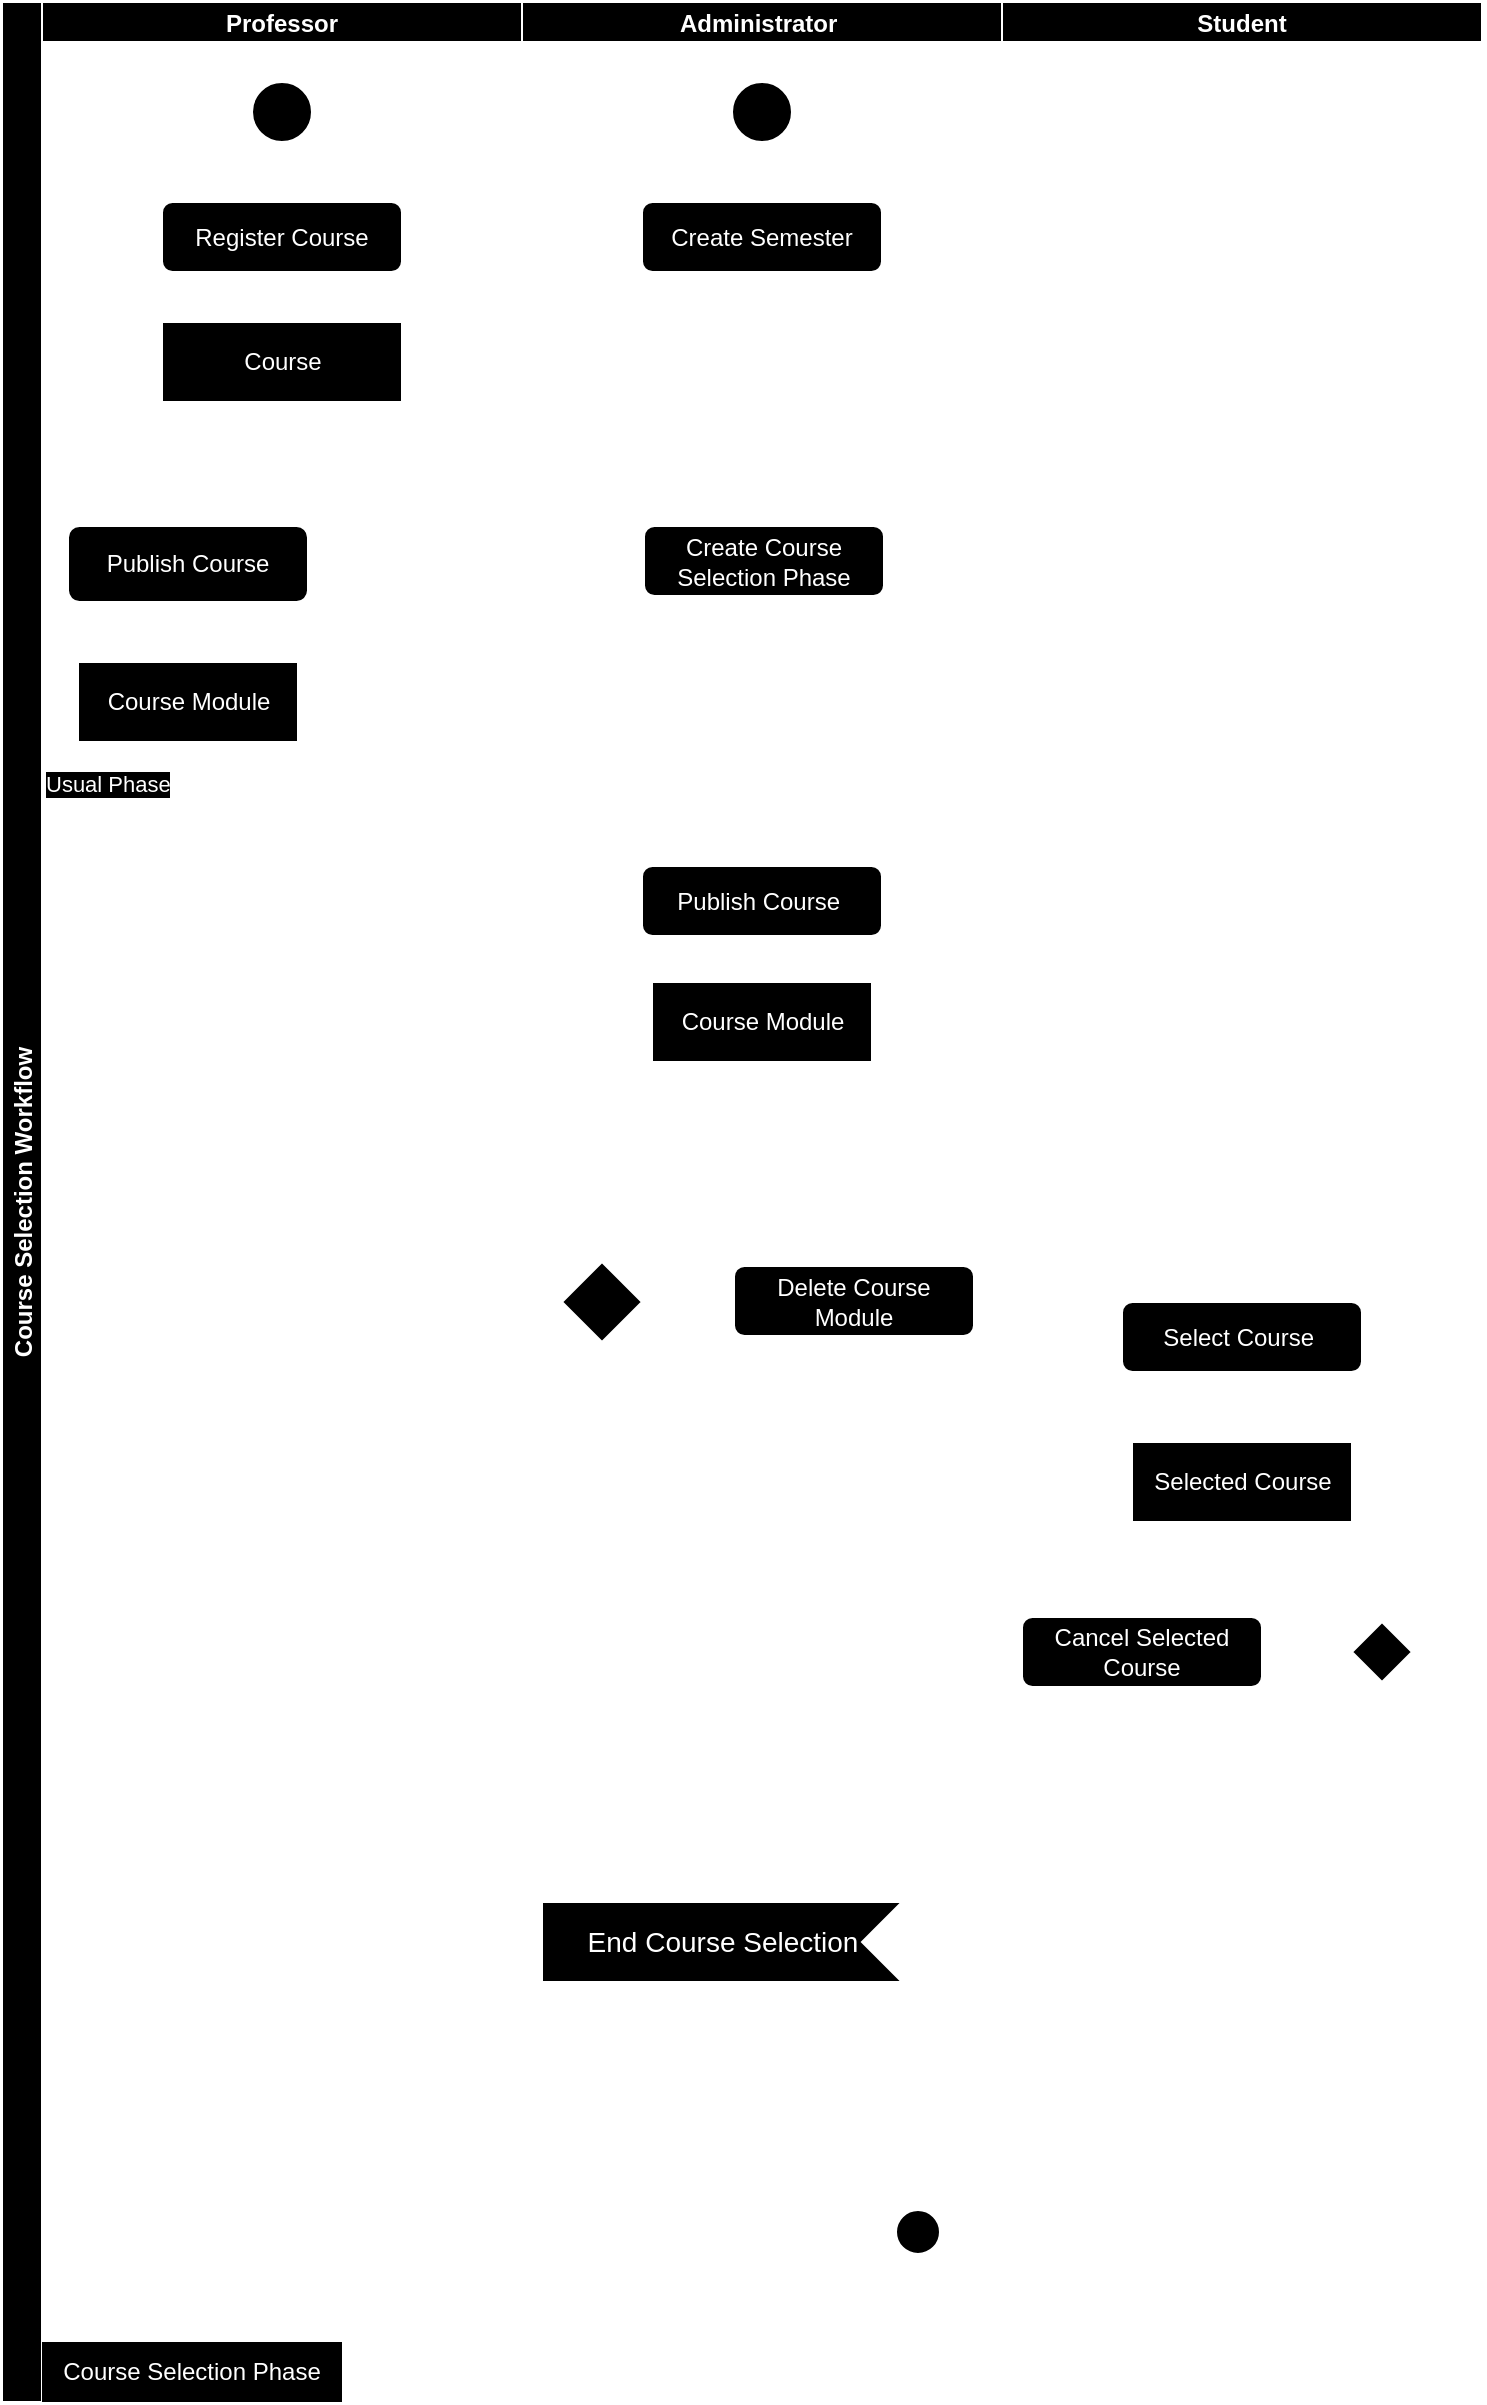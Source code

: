 <mxfile>
    <diagram id="jOw7mSOTIH__a0o_G9jl" name="Page-1">
        <mxGraphModel dx="606" dy="611" grid="1" gridSize="10" guides="1" tooltips="1" connect="1" arrows="1" fold="1" page="1" pageScale="1" pageWidth="827" pageHeight="1169" math="0" shadow="0">
            <root>
                <mxCell id="0"/>
                <mxCell id="1" parent="0"/>
                <mxCell id="166" value="" style="rounded=1;whiteSpace=wrap;html=1;labelBorderColor=none;fillColor=none;dashed=1;strokeColor=#FFFFFF;" parent="1" vertex="1">
                    <mxGeometry x="230" y="380" width="510" height="700" as="geometry"/>
                </mxCell>
                <mxCell id="35" value="Course Selection Workflow" style="swimlane;childLayout=stackLayout;resizeParent=1;resizeParentMax=0;startSize=20;horizontal=0;horizontalStack=1;fillColor=#000000;fontColor=#FFFFFF;strokeColor=#FFFFFF;" parent="1" vertex="1">
                    <mxGeometry x="20" y="40" width="500" height="1200" as="geometry"/>
                </mxCell>
                <mxCell id="36" value="Professor" style="swimlane;startSize=20;fillColor=#000000;strokeColor=#FFFFFF;fontColor=#FFFFFF;fillStyle=auto;" parent="35" vertex="1">
                    <mxGeometry x="20" width="240" height="1200" as="geometry"/>
                </mxCell>
                <mxCell id="42" value="" style="edgeStyle=none;html=1;strokeColor=#FFFFFF;fontColor=#FFFFFF;" parent="36" source="40" target="41" edge="1">
                    <mxGeometry relative="1" as="geometry"/>
                </mxCell>
                <mxCell id="40" value="" style="ellipse;strokeColor=#FFFFFF;fontColor=#FFFFFF;fillColor=#000000;" parent="36" vertex="1">
                    <mxGeometry x="105" y="40" width="30" height="30" as="geometry"/>
                </mxCell>
                <mxCell id="45" style="edgeStyle=none;html=1;exitX=0.5;exitY=1;exitDx=0;exitDy=0;entryX=0.5;entryY=0;entryDx=0;entryDy=0;fontColor=#FFFFFF;strokeColor=#FFFFFF;" parent="36" source="41" target="44" edge="1">
                    <mxGeometry relative="1" as="geometry"/>
                </mxCell>
                <mxCell id="41" value="&lt;font&gt;Register Course&lt;/font&gt;" style="rounded=1;whiteSpace=wrap;html=1;fillColor=#000000;strokeColor=#FFFFFF;fontColor=#FFFFFF;" parent="36" vertex="1">
                    <mxGeometry x="60" y="100" width="120" height="35" as="geometry"/>
                </mxCell>
                <mxCell id="79" style="edgeStyle=none;html=1;exitX=0.5;exitY=1;exitDx=0;exitDy=0;entryX=0.5;entryY=0;entryDx=0;entryDy=0;entryPerimeter=0;strokeColor=#FFFFFF;fontColor=#FFFFFF;" parent="36" source="44" target="73" edge="1">
                    <mxGeometry relative="1" as="geometry"/>
                </mxCell>
                <mxCell id="44" value="&lt;font&gt;Course&lt;/font&gt;" style="html=1;fillColor=#000000;strokeColor=#FFFFFF;fontColor=#FFFFFF;" parent="36" vertex="1">
                    <mxGeometry x="60" y="160" width="120" height="40" as="geometry"/>
                </mxCell>
                <mxCell id="53" value="Usual Phase" style="html=1;verticalAlign=bottom;labelBackgroundColor=#000000;endArrow=none;endFill=0;endSize=6;align=left;fontColor=#FFFFFF;strokeColor=#FFFFFF;" parent="36" edge="1">
                    <mxGeometry x="-1" relative="1" as="geometry">
                        <mxPoint y="400" as="sourcePoint"/>
                        <mxPoint x="720" y="400" as="targetPoint"/>
                        <mxPoint as="offset"/>
                    </mxGeometry>
                </mxCell>
                <mxCell id="73" value="" style="shape=line;html=1;strokeWidth=6;strokeColor=#FFFFFF;fontColor=#FFFFFF;fillColor=#000000;" parent="36" vertex="1">
                    <mxGeometry x="26" y="230" width="190" height="10" as="geometry"/>
                </mxCell>
                <mxCell id="165" value="Course Selection Phase" style="text;html=1;strokeColor=none;fillColor=#000000;align=center;verticalAlign=middle;whiteSpace=wrap;rounded=0;dashed=1;labelBorderColor=none;fontColor=#FFFFFF;" parent="36" vertex="1">
                    <mxGeometry y="1170" width="150" height="30" as="geometry"/>
                </mxCell>
                <mxCell id="37" value="Administrator " style="swimlane;startSize=20;fillColor=#000000;strokeColor=#FFFFFF;fontColor=#FFFFFF;" parent="35" vertex="1">
                    <mxGeometry x="260" width="240" height="1200" as="geometry"/>
                </mxCell>
                <mxCell id="50" value="&lt;font&gt;Create Course Selection Phase&lt;/font&gt;" style="rounded=1;whiteSpace=wrap;html=1;fillColor=#000000;fontColor=#FFFFFF;strokeColor=#FFFFFF;" parent="37" vertex="1">
                    <mxGeometry x="61" y="262" width="120" height="35" as="geometry"/>
                </mxCell>
                <mxCell id="63" style="edgeStyle=none;html=1;exitX=0.5;exitY=1;exitDx=0;exitDy=0;entryX=0.5;entryY=0;entryDx=0;entryDy=0;fontColor=#FFFFFF;strokeColor=#FFFFFF;" parent="37" source="51" target="62" edge="1">
                    <mxGeometry relative="1" as="geometry"/>
                </mxCell>
                <mxCell id="51" value="&lt;font&gt;Publish Course&amp;nbsp;&lt;/font&gt;" style="rounded=1;whiteSpace=wrap;html=1;fillColor=#000000;strokeColor=#FFFFFF;fontColor=#FFFFFF;" parent="37" vertex="1">
                    <mxGeometry x="60" y="432" width="120" height="35" as="geometry"/>
                </mxCell>
                <mxCell id="95" style="edgeStyle=none;html=1;exitX=0.5;exitY=1;exitDx=0;exitDy=0;entryX=0.75;entryY=0.5;entryDx=0;entryDy=0;entryPerimeter=0;strokeColor=#FFFFFF;fontColor=#FFFFFF;" parent="37" source="62" target="64" edge="1">
                    <mxGeometry relative="1" as="geometry"/>
                </mxCell>
                <mxCell id="62" value="Course Module" style="html=1;fillColor=#000000;strokeColor=#FFFFFF;fontColor=#FFFFFF;" parent="37" vertex="1">
                    <mxGeometry x="65" y="490" width="110" height="40" as="geometry"/>
                </mxCell>
                <mxCell id="66" value="" style="group;fillColor=none;" parent="37" vertex="1" connectable="0">
                    <mxGeometry x="10" y="570" width="160" height="30" as="geometry"/>
                </mxCell>
                <mxCell id="64" value="" style="shape=line;html=1;strokeWidth=6;strokeColor=#FFFFFF;fontColor=#FFFFFF;" parent="66" vertex="1">
                    <mxGeometry x="-10" width="161" height="10" as="geometry"/>
                </mxCell>
                <mxCell id="159" style="edgeStyle=none;html=1;exitX=0.5;exitY=1;exitDx=0;exitDy=0;entryX=0.5;entryY=0;entryDx=0;entryDy=0;strokeColor=#FFFFFF;fontColor=#FFFFFF;" parent="37" source="140" target="156" edge="1">
                    <mxGeometry relative="1" as="geometry">
                        <Array as="points">
                            <mxPoint x="166" y="790"/>
                            <mxPoint x="310" y="790"/>
                        </Array>
                    </mxGeometry>
                </mxCell>
                <mxCell id="140" value="&lt;font&gt;Delete Course Module&lt;/font&gt;" style="rounded=1;whiteSpace=wrap;html=1;fillColor=#000000;strokeColor=#FFFFFF;fontColor=#FFFFFF;" parent="37" vertex="1">
                    <mxGeometry x="106" y="632" width="120" height="35" as="geometry"/>
                </mxCell>
                <mxCell id="144" style="edgeStyle=none;html=1;exitX=1;exitY=0.5;exitDx=0;exitDy=0;entryX=0;entryY=0.5;entryDx=0;entryDy=0;strokeColor=#FFFFFF;fontColor=#FFFFFF;" parent="37" source="142" target="140" edge="1">
                    <mxGeometry relative="1" as="geometry"/>
                </mxCell>
                <mxCell id="148" style="edgeStyle=none;html=1;exitX=0.5;exitY=1;exitDx=0;exitDy=0;entryX=0.25;entryY=0.5;entryDx=0;entryDy=0;entryPerimeter=0;strokeColor=#FFFFFF;fontColor=#FFFFFF;" parent="37" source="142" target="147" edge="1">
                    <mxGeometry relative="1" as="geometry">
                        <Array as="points">
                            <mxPoint x="40" y="800"/>
                            <mxPoint x="106" y="800"/>
                        </Array>
                    </mxGeometry>
                </mxCell>
                <mxCell id="142" value="" style="rhombus;fillColor=#000000;strokeColor=#FFFFFF;fontColor=#FFFFFF;" parent="37" vertex="1">
                    <mxGeometry x="20" y="630" width="40" height="40" as="geometry"/>
                </mxCell>
                <mxCell id="143" style="edgeStyle=none;html=1;exitX=0.25;exitY=0.5;exitDx=0;exitDy=0;exitPerimeter=0;entryX=0.5;entryY=0;entryDx=0;entryDy=0;strokeColor=#FFFFFF;fontColor=#FFFFFF;" parent="37" source="64" target="142" edge="1">
                    <mxGeometry relative="1" as="geometry"/>
                </mxCell>
                <mxCell id="38" value="Student" style="swimlane;startSize=20;fillColor=#000000;fontColor=#FFFFFF;strokeColor=#FFFFFF;" parent="37" vertex="1">
                    <mxGeometry x="240" width="240" height="1200" as="geometry"/>
                </mxCell>
                <mxCell id="157" style="edgeStyle=none;html=1;exitX=0.5;exitY=1;exitDx=0;exitDy=0;entryX=0.5;entryY=0;entryDx=0;entryDy=0;strokeColor=#FFFFFF;fontColor=#FFFFFF;" parent="38" source="56" target="136" edge="1">
                    <mxGeometry relative="1" as="geometry">
                        <Array as="points">
                            <mxPoint x="120" y="780"/>
                            <mxPoint x="190" y="780"/>
                        </Array>
                    </mxGeometry>
                </mxCell>
                <mxCell id="56" value="Selected Course" style="html=1;fillColor=#000000;strokeColor=#FFFFFF;fontColor=#FFFFFF;" parent="38" vertex="1">
                    <mxGeometry x="65" y="720" width="110" height="40" as="geometry"/>
                </mxCell>
                <mxCell id="103" style="edgeStyle=none;html=1;exitX=0.5;exitY=1;exitDx=0;exitDy=0;entryX=0.5;entryY=0;entryDx=0;entryDy=0;strokeColor=#FFFFFF;fontColor=#FFFFFF;" parent="38" source="60" target="56" edge="1">
                    <mxGeometry relative="1" as="geometry"/>
                </mxCell>
                <mxCell id="60" value="&lt;font&gt;Select Course&amp;nbsp;&lt;/font&gt;" style="rounded=1;whiteSpace=wrap;html=1;fillColor=#000000;strokeColor=#FFFFFF;fontColor=#FFFFFF;" parent="38" vertex="1">
                    <mxGeometry x="60" y="650" width="120" height="35" as="geometry"/>
                </mxCell>
                <mxCell id="102" value="" style="edgeStyle=none;html=1;strokeColor=#FFFFFF;fontColor=#FFFFFF;" parent="38" source="99" target="60" edge="1">
                    <mxGeometry relative="1" as="geometry"/>
                </mxCell>
                <mxCell id="99" value="" style="shape=line;html=1;strokeWidth=6;strokeColor=#FFFFFF;fontColor=#FFFFFF;fillColor=#000000;" parent="38" vertex="1">
                    <mxGeometry x="65" y="610" width="110" height="10" as="geometry"/>
                </mxCell>
                <mxCell id="158" style="edgeStyle=none;html=1;exitX=0;exitY=0.5;exitDx=0;exitDy=0;entryX=1;entryY=0.5;entryDx=0;entryDy=0;strokeColor=#FFFFFF;fontColor=#FFFFFF;" parent="38" source="136" target="156" edge="1">
                    <mxGeometry relative="1" as="geometry"/>
                </mxCell>
                <mxCell id="136" value="" style="rhombus;fillColor=#000000;strokeColor=#FFFFFF;fontColor=#FFFFFF;" parent="38" vertex="1">
                    <mxGeometry x="175" y="810" width="30" height="30" as="geometry"/>
                </mxCell>
                <mxCell id="156" value="&lt;font&gt;Cancel Selected Course&lt;/font&gt;" style="rounded=1;whiteSpace=wrap;html=1;fillColor=#000000;strokeColor=#FFFFFF;fontColor=#FFFFFF;" parent="38" vertex="1">
                    <mxGeometry x="10" y="807.5" width="120" height="35" as="geometry"/>
                </mxCell>
                <mxCell id="100" style="edgeStyle=none;html=1;exitX=0.75;exitY=0.5;exitDx=0;exitDy=0;exitPerimeter=0;strokeColor=#FFFFFF;fontColor=#FFFFFF;entryX=0.25;entryY=0.5;entryDx=0;entryDy=0;entryPerimeter=0;" parent="37" source="64" target="99" edge="1">
                    <mxGeometry relative="1" as="geometry">
                        <mxPoint x="320" y="590" as="targetPoint"/>
                        <Array as="points">
                            <mxPoint x="121" y="590"/>
                            <mxPoint x="333" y="590"/>
                        </Array>
                    </mxGeometry>
                </mxCell>
                <mxCell id="101" style="edgeStyle=none;html=1;exitX=0.5;exitY=1;exitDx=0;exitDy=0;entryX=0.75;entryY=0.5;entryDx=0;entryDy=0;entryPerimeter=0;strokeColor=#FFFFFF;fontColor=#FFFFFF;" parent="37" source="50" target="99" edge="1">
                    <mxGeometry relative="1" as="geometry">
                        <Array as="points">
                            <mxPoint x="121" y="390"/>
                            <mxPoint x="388" y="390"/>
                        </Array>
                    </mxGeometry>
                </mxCell>
                <mxCell id="154" value="" style="edgeStyle=none;html=1;strokeColor=#FFFFFF;fontColor=#FFFFFF;entryX=0.5;entryY=0;entryDx=0;entryDy=0;" parent="37" source="147" target="155" edge="1">
                    <mxGeometry relative="1" as="geometry">
                        <mxPoint x="198" y="995" as="targetPoint"/>
                    </mxGeometry>
                </mxCell>
                <mxCell id="147" value="" style="shape=line;html=1;strokeWidth=6;strokeColor=#FFFFFF;fontColor=#FFFFFF;fillColor=#000000;" parent="37" vertex="1">
                    <mxGeometry x="13" y="900" width="370" height="10" as="geometry"/>
                </mxCell>
                <mxCell id="149" style="edgeStyle=none;html=1;exitX=0.5;exitY=1;exitDx=0;exitDy=0;entryX=0.75;entryY=0.5;entryDx=0;entryDy=0;entryPerimeter=0;strokeColor=#FFFFFF;fontColor=#FFFFFF;" parent="37" source="136" target="147" edge="1">
                    <mxGeometry relative="1" as="geometry">
                        <Array as="points">
                            <mxPoint x="430" y="870"/>
                            <mxPoint x="290" y="870"/>
                        </Array>
                    </mxGeometry>
                </mxCell>
                <mxCell id="155" value="" style="ellipse;html=1;shape=endState;fillColor=#000000;strokeColor=#FFFFFF;" parent="37" vertex="1">
                    <mxGeometry x="183" y="1100" width="30" height="30" as="geometry"/>
                </mxCell>
                <mxCell id="169" style="edgeStyle=none;html=1;exitX=0.5;exitY=1;exitDx=0;exitDy=0;entryX=0.5;entryY=0;entryDx=0;entryDy=0;strokeColor=#FFFFFF;" parent="37" source="167" target="168" edge="1">
                    <mxGeometry relative="1" as="geometry"/>
                </mxCell>
                <mxCell id="167" value="" style="ellipse;strokeColor=#FFFFFF;fontColor=#FFFFFF;fillColor=#000000;" parent="37" vertex="1">
                    <mxGeometry x="105" y="40" width="30" height="30" as="geometry"/>
                </mxCell>
                <mxCell id="172" style="edgeStyle=none;html=1;exitX=0.5;exitY=1;exitDx=0;exitDy=0;strokeColor=#FFFFFF;" parent="37" source="168" target="171" edge="1">
                    <mxGeometry relative="1" as="geometry"/>
                </mxCell>
                <mxCell id="168" value="&lt;font&gt;Create Semester&lt;/font&gt;" style="rounded=1;whiteSpace=wrap;html=1;fillColor=#000000;fontColor=#FFFFFF;strokeColor=#FFFFFF;" parent="37" vertex="1">
                    <mxGeometry x="60" y="100" width="120" height="35" as="geometry"/>
                </mxCell>
                <mxCell id="173" style="edgeStyle=none;html=1;exitX=0.75;exitY=0.5;exitDx=0;exitDy=0;exitPerimeter=0;entryX=0.5;entryY=0;entryDx=0;entryDy=0;strokeColor=#FFFFFF;" parent="37" source="171" target="50" edge="1">
                    <mxGeometry relative="1" as="geometry">
                        <Array as="points">
                            <mxPoint x="168" y="220"/>
                            <mxPoint x="120" y="220"/>
                        </Array>
                    </mxGeometry>
                </mxCell>
                <mxCell id="171" value="" style="shape=line;html=1;strokeWidth=6;strokeColor=#FFFFFF;fontColor=#FFFFFF;fillColor=#000000;" parent="37" vertex="1">
                    <mxGeometry x="25" y="170" width="190" height="10" as="geometry"/>
                </mxCell>
                <mxCell id="94" style="edgeStyle=none;html=1;exitX=0.75;exitY=0.5;exitDx=0;exitDy=0;exitPerimeter=0;entryX=0;entryY=0.5;entryDx=0;entryDy=0;strokeColor=#FFFFFF;fontColor=#FFFFFF;" parent="35" source="73" target="51" edge="1">
                    <mxGeometry relative="1" as="geometry">
                        <Array as="points">
                            <mxPoint x="190" y="450"/>
                        </Array>
                    </mxGeometry>
                </mxCell>
                <mxCell id="174" style="edgeStyle=none;html=1;exitX=0.25;exitY=0.5;exitDx=0;exitDy=0;exitPerimeter=0;entryX=0.75;entryY=0.5;entryDx=0;entryDy=0;entryPerimeter=0;strokeColor=#FFFFFF;" parent="35" source="171" target="73" edge="1">
                    <mxGeometry relative="1" as="geometry">
                        <Array as="points">
                            <mxPoint x="333" y="220"/>
                            <mxPoint x="189" y="220"/>
                        </Array>
                    </mxGeometry>
                </mxCell>
                <mxCell id="81" style="edgeStyle=none;html=1;exitX=0.5;exitY=1;exitDx=0;exitDy=0;entryX=0.5;entryY=0;entryDx=0;entryDy=0;strokeColor=#FFFFFF;fontColor=#FFFFFF;" parent="1" source="82" target="83" edge="1">
                    <mxGeometry relative="1" as="geometry"/>
                </mxCell>
                <mxCell id="82" value="&lt;font&gt;Publish Course&lt;/font&gt;" style="rounded=1;whiteSpace=wrap;html=1;fillColor=#000000;strokeColor=#FFFFFF;fontColor=#FFFFFF;" parent="1" vertex="1">
                    <mxGeometry x="53" y="302" width="120" height="38" as="geometry"/>
                </mxCell>
                <mxCell id="93" style="edgeStyle=none;html=1;exitX=0.5;exitY=1;exitDx=0;exitDy=0;strokeColor=#FFFFFF;fontColor=#FFFFFF;entryX=0.25;entryY=0.5;entryDx=0;entryDy=0;entryPerimeter=0;" parent="1" source="83" target="64" edge="1">
                    <mxGeometry relative="1" as="geometry">
                        <mxPoint x="113.0" y="460" as="targetPoint"/>
                        <Array as="points">
                            <mxPoint x="113" y="520"/>
                            <mxPoint x="320" y="520"/>
                        </Array>
                    </mxGeometry>
                </mxCell>
                <mxCell id="83" value="Course Module" style="html=1;fillColor=#000000;strokeColor=#FFFFFF;fontColor=#FFFFFF;" parent="1" vertex="1">
                    <mxGeometry x="58" y="370" width="110" height="40" as="geometry"/>
                </mxCell>
                <mxCell id="84" style="edgeStyle=none;html=1;exitX=0.25;exitY=0.5;exitDx=0;exitDy=0;exitPerimeter=0;entryX=0.5;entryY=0;entryDx=0;entryDy=0;strokeColor=#FFFFFF;fontColor=#FFFFFF;" parent="1" source="73" target="82" edge="1">
                    <mxGeometry relative="1" as="geometry"/>
                </mxCell>
                <mxCell id="161" value="End Course Selection" style="html=1;shape=mxgraph.infographic.ribbonSimple;notch1=20;notch2=0;align=center;verticalAlign=middle;fontSize=14;fontStyle=0;flipH=1;fillColor=#000000;strokeColor=#FFFFFF;fontColor=#FFFFFF;labelBorderColor=none;" parent="1" vertex="1">
                    <mxGeometry x="290" y="990" width="180" height="40" as="geometry"/>
                </mxCell>
                <mxCell id="162" value="" style="shape=mxgraph.lean_mapping.electronic_info_flow_edge;html=1;strokeColor=#FFFFFF;fontColor=#FFFFFF;exitX=0;exitY=0;exitDx=90;exitDy=40;exitPerimeter=0;entryX=0;entryY=0.5;entryDx=0;entryDy=0;" parent="1" source="161" target="155" edge="1">
                    <mxGeometry width="160" relative="1" as="geometry">
                        <mxPoint x="256" y="1099.5" as="sourcePoint"/>
                        <mxPoint x="370" y="1130" as="targetPoint"/>
                    </mxGeometry>
                </mxCell>
            </root>
        </mxGraphModel>
    </diagram>
</mxfile>